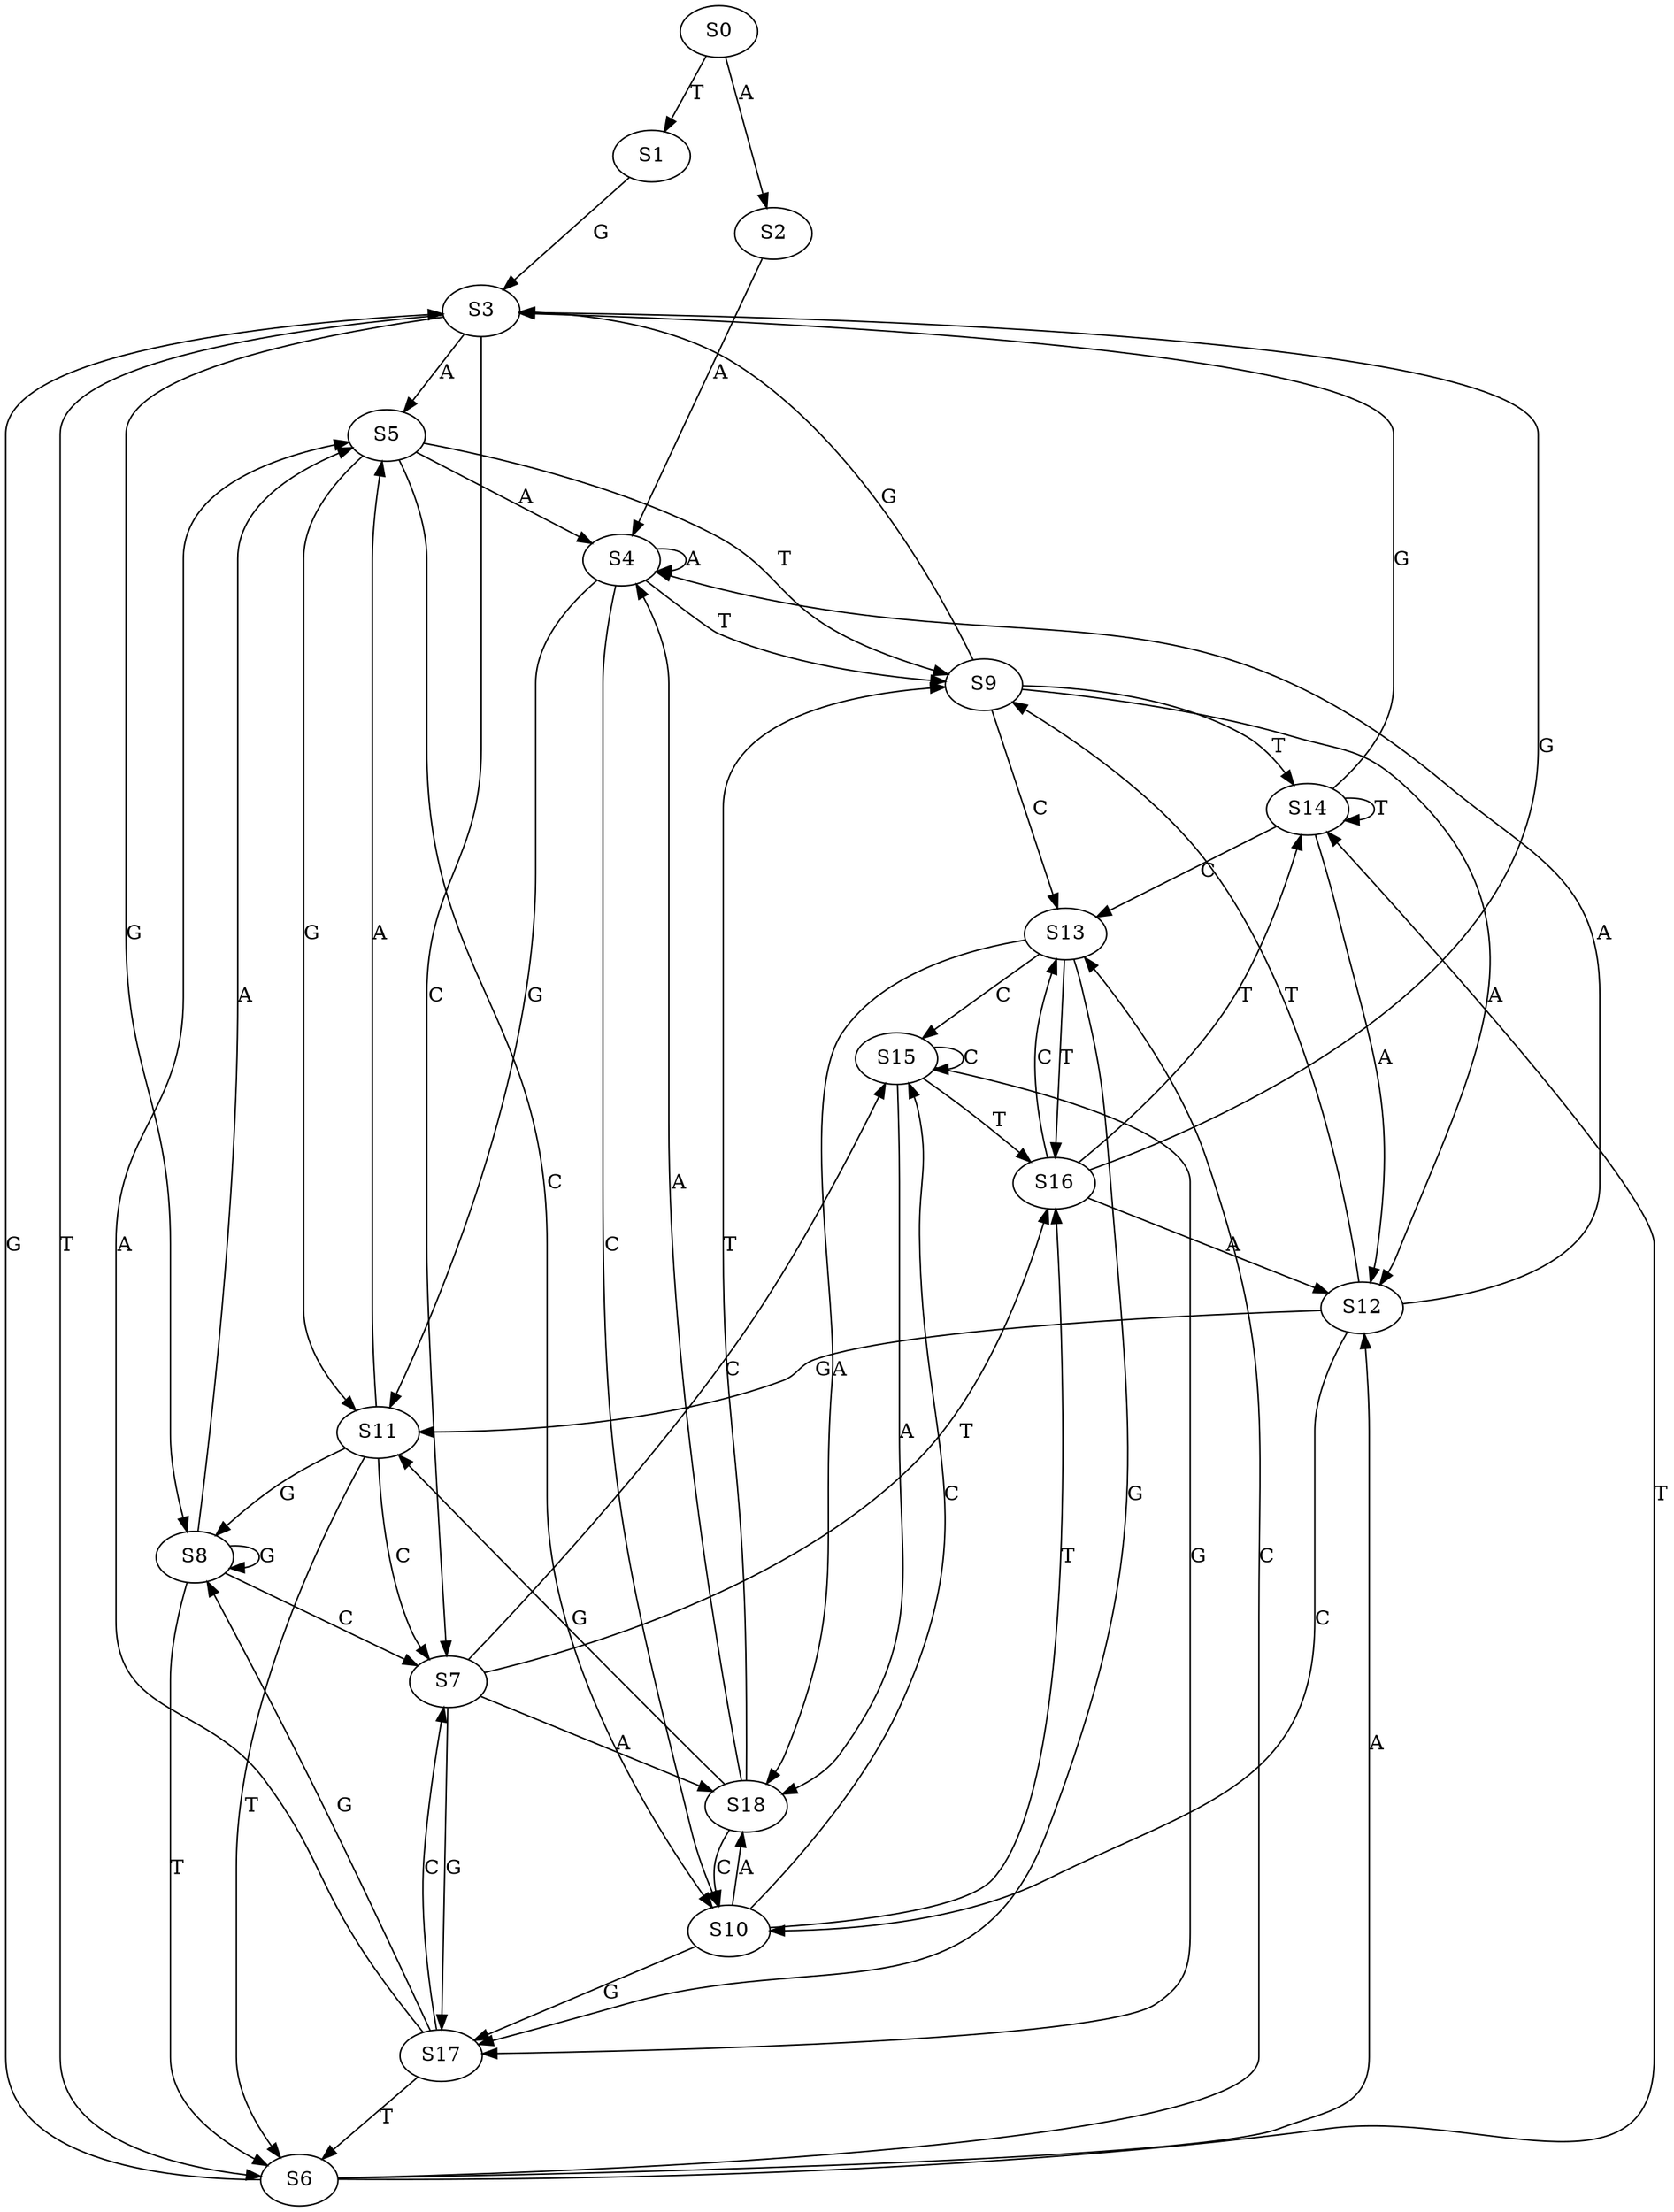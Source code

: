 strict digraph  {
	S0 -> S1 [ label = T ];
	S0 -> S2 [ label = A ];
	S1 -> S3 [ label = G ];
	S2 -> S4 [ label = A ];
	S3 -> S5 [ label = A ];
	S3 -> S6 [ label = T ];
	S3 -> S7 [ label = C ];
	S3 -> S8 [ label = G ];
	S4 -> S9 [ label = T ];
	S4 -> S10 [ label = C ];
	S4 -> S11 [ label = G ];
	S4 -> S4 [ label = A ];
	S5 -> S11 [ label = G ];
	S5 -> S4 [ label = A ];
	S5 -> S10 [ label = C ];
	S5 -> S9 [ label = T ];
	S6 -> S12 [ label = A ];
	S6 -> S13 [ label = C ];
	S6 -> S3 [ label = G ];
	S6 -> S14 [ label = T ];
	S7 -> S15 [ label = C ];
	S7 -> S16 [ label = T ];
	S7 -> S17 [ label = G ];
	S7 -> S18 [ label = A ];
	S8 -> S5 [ label = A ];
	S8 -> S6 [ label = T ];
	S8 -> S8 [ label = G ];
	S8 -> S7 [ label = C ];
	S9 -> S12 [ label = A ];
	S9 -> S13 [ label = C ];
	S9 -> S3 [ label = G ];
	S9 -> S14 [ label = T ];
	S10 -> S18 [ label = A ];
	S10 -> S16 [ label = T ];
	S10 -> S15 [ label = C ];
	S10 -> S17 [ label = G ];
	S11 -> S6 [ label = T ];
	S11 -> S8 [ label = G ];
	S11 -> S5 [ label = A ];
	S11 -> S7 [ label = C ];
	S12 -> S11 [ label = G ];
	S12 -> S9 [ label = T ];
	S12 -> S4 [ label = A ];
	S12 -> S10 [ label = C ];
	S13 -> S16 [ label = T ];
	S13 -> S17 [ label = G ];
	S13 -> S15 [ label = C ];
	S13 -> S18 [ label = A ];
	S14 -> S13 [ label = C ];
	S14 -> S12 [ label = A ];
	S14 -> S3 [ label = G ];
	S14 -> S14 [ label = T ];
	S15 -> S17 [ label = G ];
	S15 -> S15 [ label = C ];
	S15 -> S18 [ label = A ];
	S15 -> S16 [ label = T ];
	S16 -> S3 [ label = G ];
	S16 -> S13 [ label = C ];
	S16 -> S12 [ label = A ];
	S16 -> S14 [ label = T ];
	S17 -> S8 [ label = G ];
	S17 -> S6 [ label = T ];
	S17 -> S5 [ label = A ];
	S17 -> S7 [ label = C ];
	S18 -> S11 [ label = G ];
	S18 -> S9 [ label = T ];
	S18 -> S10 [ label = C ];
	S18 -> S4 [ label = A ];
}
